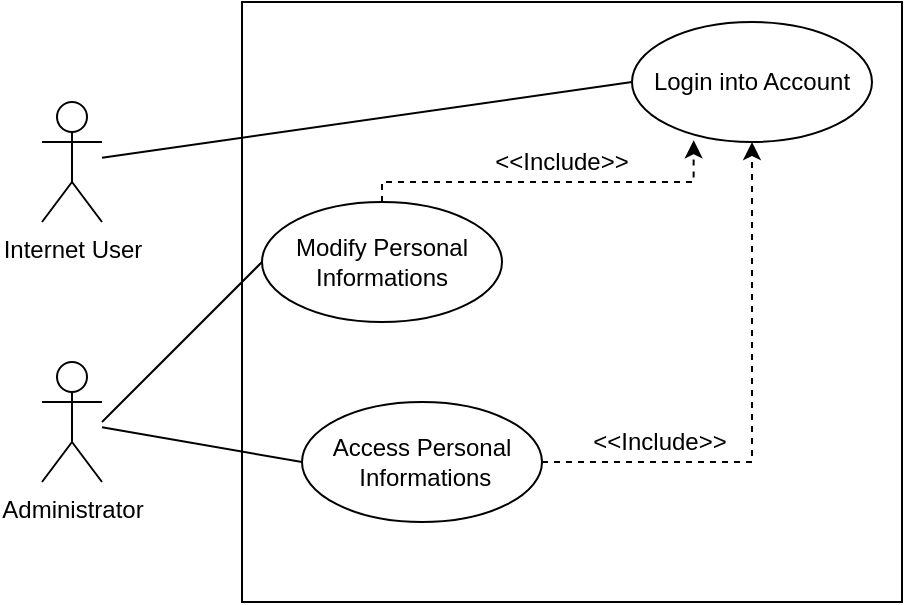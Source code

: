 <mxfile version="21.2.8" type="device">
  <diagram name="Page-1" id="TH4f0s2Vycyu06m8um0J">
    <mxGraphModel dx="720" dy="1599" grid="1" gridSize="10" guides="1" tooltips="1" connect="1" arrows="1" fold="1" page="1" pageScale="1" pageWidth="827" pageHeight="1169" math="0" shadow="0">
      <root>
        <mxCell id="0" />
        <mxCell id="1" parent="0" />
        <mxCell id="F4g5yarwqLXPqGOdpC7H-1" value="" style="rounded=0;whiteSpace=wrap;html=1;" vertex="1" parent="1">
          <mxGeometry x="270" y="-80" width="330" height="300" as="geometry" />
        </mxCell>
        <mxCell id="F4g5yarwqLXPqGOdpC7H-2" value="Administrator" style="shape=umlActor;verticalLabelPosition=bottom;verticalAlign=top;html=1;outlineConnect=0;" vertex="1" parent="1">
          <mxGeometry x="170" y="100" width="30" height="60" as="geometry" />
        </mxCell>
        <mxCell id="F4g5yarwqLXPqGOdpC7H-6" value="Login into Account" style="ellipse;whiteSpace=wrap;html=1;" vertex="1" parent="1">
          <mxGeometry x="465" y="-70" width="120" height="60" as="geometry" />
        </mxCell>
        <mxCell id="F4g5yarwqLXPqGOdpC7H-13" style="edgeStyle=orthogonalEdgeStyle;rounded=0;orthogonalLoop=1;jettySize=auto;html=1;dashed=1;entryX=0.5;entryY=1;entryDx=0;entryDy=0;" edge="1" parent="1" source="F4g5yarwqLXPqGOdpC7H-7" target="F4g5yarwqLXPqGOdpC7H-6">
          <mxGeometry relative="1" as="geometry">
            <mxPoint x="450" y="10" as="targetPoint" />
            <Array as="points" />
          </mxGeometry>
        </mxCell>
        <mxCell id="F4g5yarwqLXPqGOdpC7H-7" value="Access Personal&lt;br&gt;&amp;nbsp;Informations" style="ellipse;whiteSpace=wrap;html=1;" vertex="1" parent="1">
          <mxGeometry x="300" y="120" width="120" height="60" as="geometry" />
        </mxCell>
        <mxCell id="F4g5yarwqLXPqGOdpC7H-8" value="Internet User" style="shape=umlActor;verticalLabelPosition=bottom;verticalAlign=top;html=1;outlineConnect=0;" vertex="1" parent="1">
          <mxGeometry x="170" y="-30" width="30" height="60" as="geometry" />
        </mxCell>
        <mxCell id="F4g5yarwqLXPqGOdpC7H-18" value="Modify Personal Informations" style="ellipse;whiteSpace=wrap;html=1;" vertex="1" parent="1">
          <mxGeometry x="280" y="20" width="120" height="60" as="geometry" />
        </mxCell>
        <mxCell id="F4g5yarwqLXPqGOdpC7H-15" value="&amp;lt;&amp;lt;Include&amp;gt;&amp;gt;" style="text;html=1;strokeColor=none;fillColor=none;align=center;verticalAlign=middle;whiteSpace=wrap;rounded=0;" vertex="1" parent="1">
          <mxGeometry x="400" y="-15" width="60" height="30" as="geometry" />
        </mxCell>
        <mxCell id="F4g5yarwqLXPqGOdpC7H-26" value="" style="endArrow=none;html=1;rounded=0;exitX=0;exitY=0.5;exitDx=0;exitDy=0;" edge="1" parent="1" source="F4g5yarwqLXPqGOdpC7H-7" target="F4g5yarwqLXPqGOdpC7H-2">
          <mxGeometry width="50" height="50" relative="1" as="geometry">
            <mxPoint x="330" y="140" as="sourcePoint" />
            <mxPoint x="380" y="90" as="targetPoint" />
          </mxGeometry>
        </mxCell>
        <mxCell id="F4g5yarwqLXPqGOdpC7H-27" value="" style="endArrow=none;html=1;rounded=0;exitX=0;exitY=0.5;exitDx=0;exitDy=0;" edge="1" parent="1" source="F4g5yarwqLXPqGOdpC7H-6" target="F4g5yarwqLXPqGOdpC7H-8">
          <mxGeometry width="50" height="50" relative="1" as="geometry">
            <mxPoint x="330" y="140" as="sourcePoint" />
            <mxPoint x="380" y="90" as="targetPoint" />
          </mxGeometry>
        </mxCell>
        <mxCell id="F4g5yarwqLXPqGOdpC7H-28" value="" style="endArrow=none;html=1;rounded=0;entryX=0;entryY=0.5;entryDx=0;entryDy=0;" edge="1" parent="1" target="F4g5yarwqLXPqGOdpC7H-18">
          <mxGeometry width="50" height="50" relative="1" as="geometry">
            <mxPoint x="200" y="130" as="sourcePoint" />
            <mxPoint x="380" y="90" as="targetPoint" />
          </mxGeometry>
        </mxCell>
        <mxCell id="F4g5yarwqLXPqGOdpC7H-29" style="edgeStyle=orthogonalEdgeStyle;rounded=0;orthogonalLoop=1;jettySize=auto;html=1;dashed=1;entryX=0.257;entryY=0.986;entryDx=0;entryDy=0;entryPerimeter=0;exitX=0.5;exitY=0;exitDx=0;exitDy=0;" edge="1" parent="1" source="F4g5yarwqLXPqGOdpC7H-18" target="F4g5yarwqLXPqGOdpC7H-6">
          <mxGeometry relative="1" as="geometry">
            <mxPoint x="580" y="220" as="sourcePoint" />
            <mxPoint x="510" y="30" as="targetPoint" />
            <Array as="points">
              <mxPoint x="340" y="10" />
              <mxPoint x="496" y="10" />
            </Array>
          </mxGeometry>
        </mxCell>
        <mxCell id="F4g5yarwqLXPqGOdpC7H-30" value="&amp;lt;&amp;lt;Include&amp;gt;&amp;gt;" style="text;html=1;strokeColor=none;fillColor=none;align=center;verticalAlign=middle;whiteSpace=wrap;rounded=0;" vertex="1" parent="1">
          <mxGeometry x="449" y="125" width="60" height="30" as="geometry" />
        </mxCell>
      </root>
    </mxGraphModel>
  </diagram>
</mxfile>

